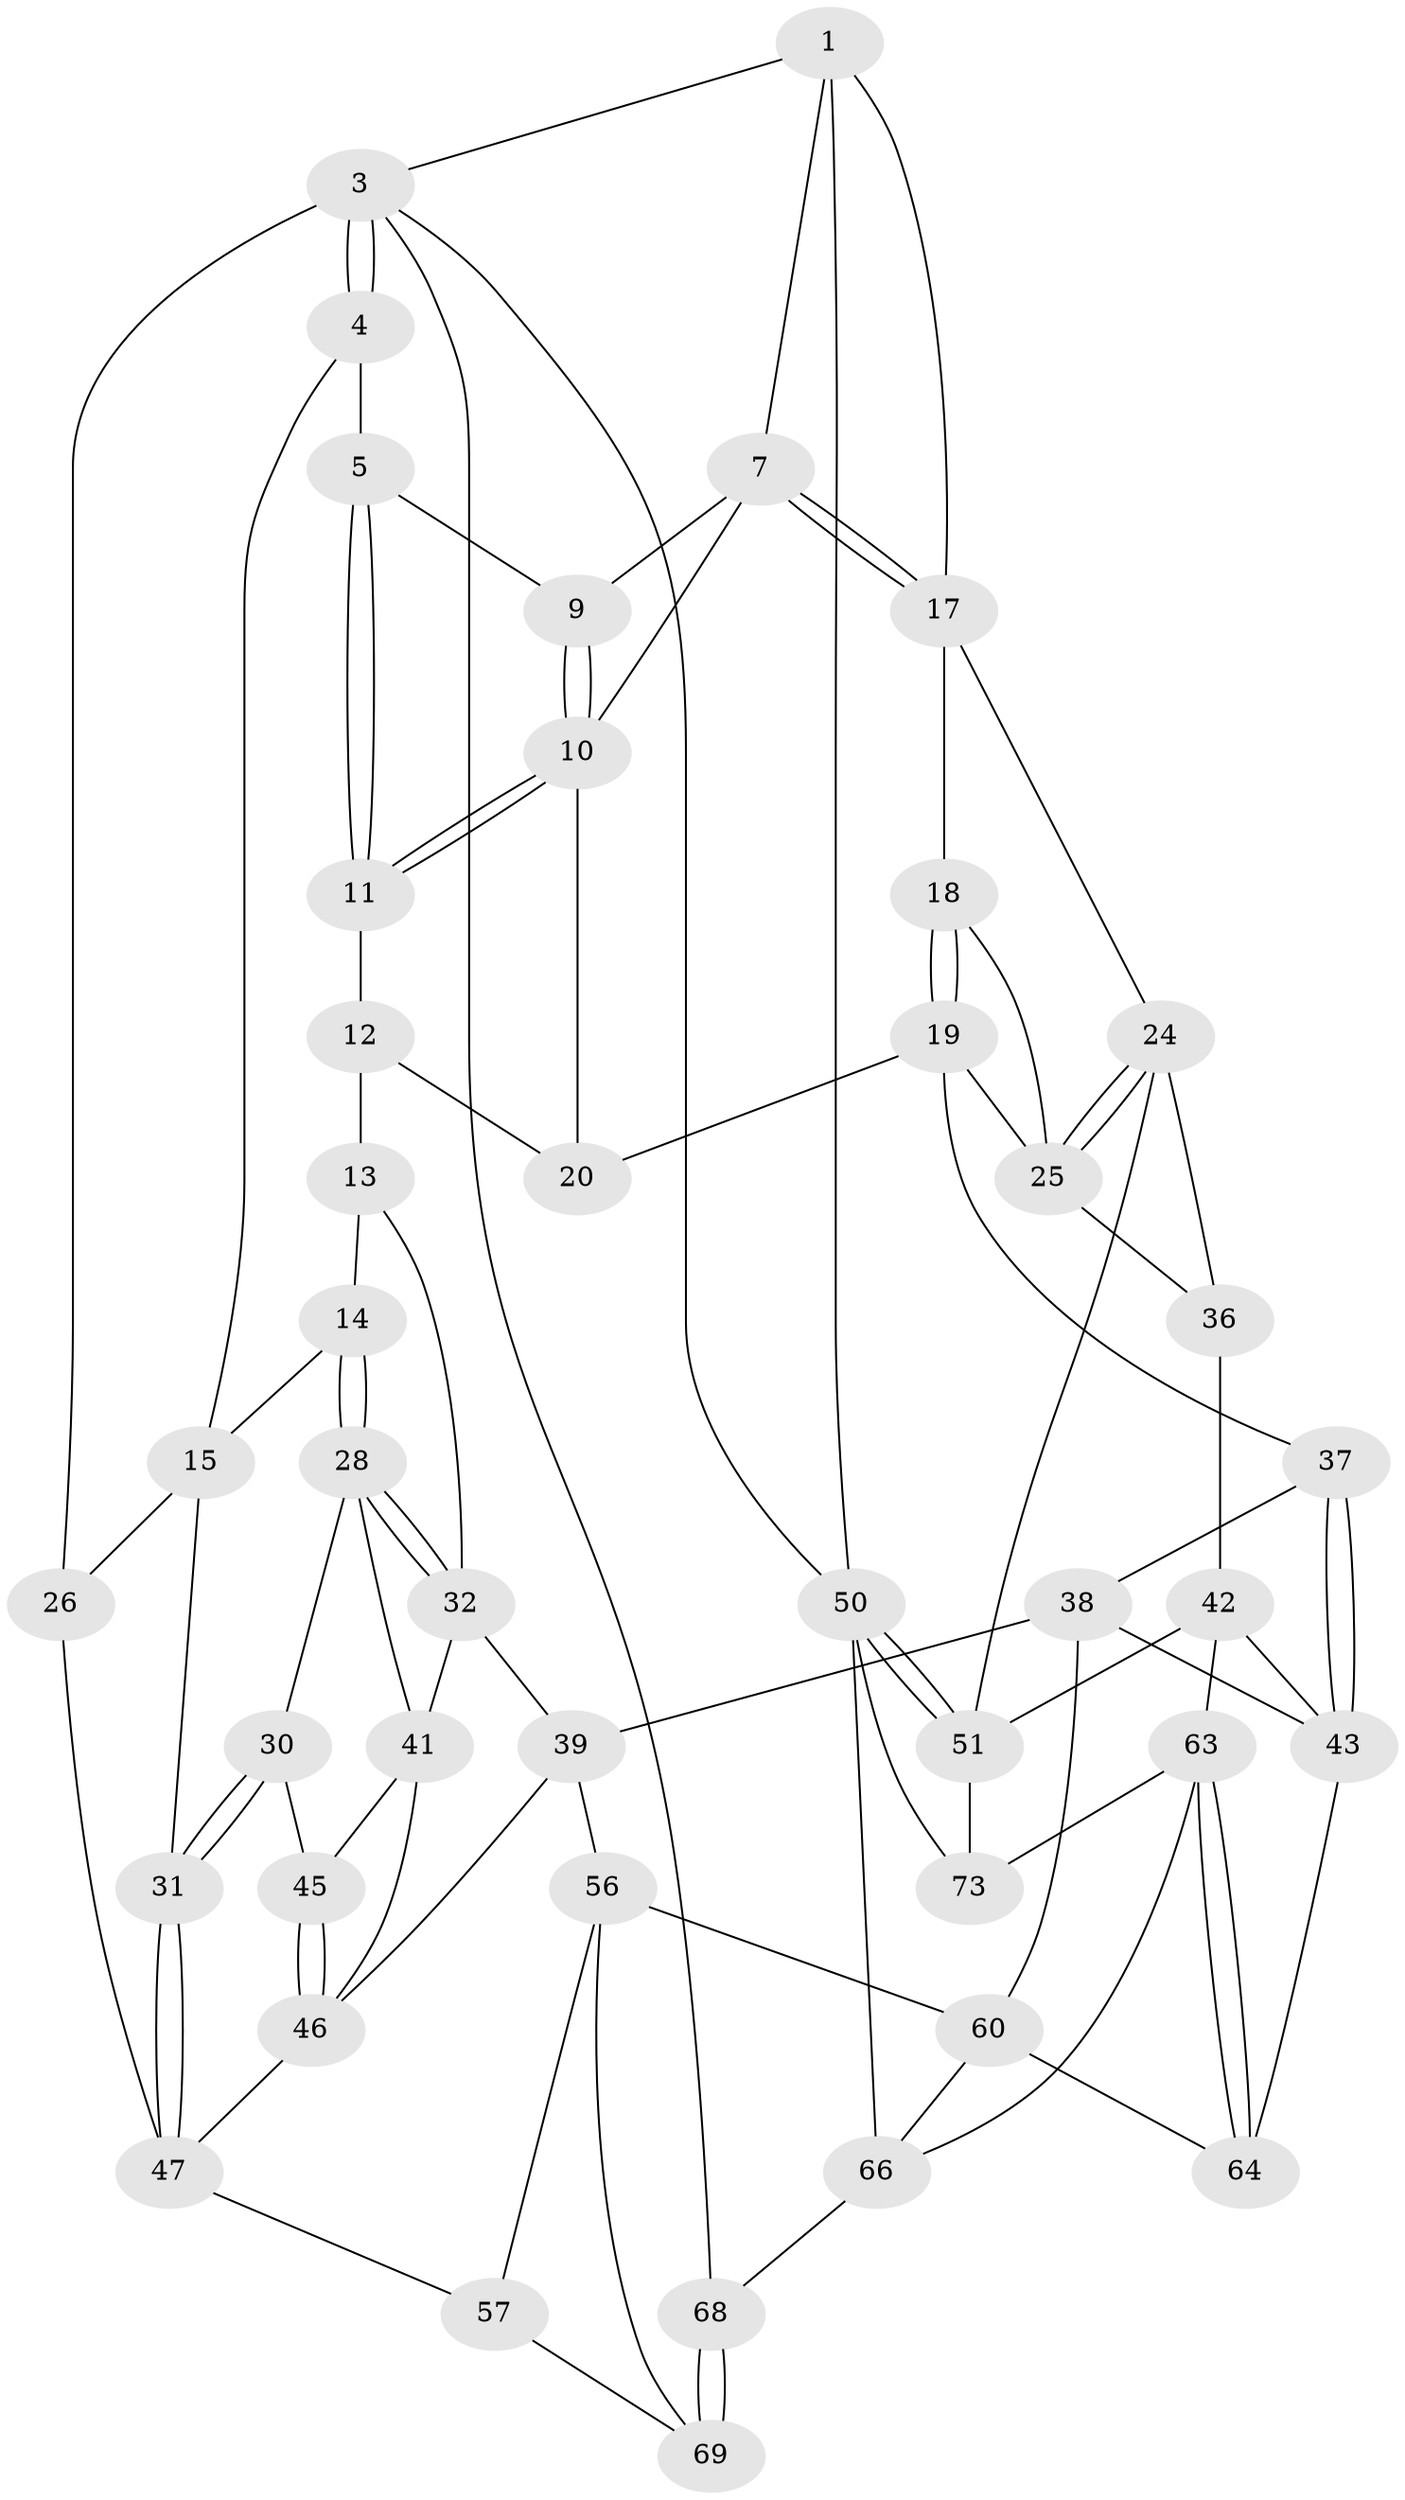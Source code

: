 // Generated by graph-tools (version 1.1) at 2025/24/03/03/25 07:24:34]
// undirected, 44 vertices, 95 edges
graph export_dot {
graph [start="1"]
  node [color=gray90,style=filled];
  1 [pos="+1+0",super="+2"];
  3 [pos="+0+0",super="+55"];
  4 [pos="+0.26763009323849324+0"];
  5 [pos="+0.3994933271774645+0",super="+6"];
  7 [pos="+0.8282549420214584+0.20735450918386986",super="+8"];
  9 [pos="+0.7140132800711194+0.11205447332636742"];
  10 [pos="+0.6609464581871786+0.2493112623599301",super="+16"];
  11 [pos="+0.4350674582807331+0.07948139422742352"];
  12 [pos="+0.43957208366795303+0.16668070109882838",super="+22"];
  13 [pos="+0.36690658904381473+0.29201127746813016",super="+23"];
  14 [pos="+0.29463574517408+0.3350941043004629"];
  15 [pos="+0.24461059608098273+0.28317472292554247",super="+27"];
  17 [pos="+0.8605317117287995+0.24359306340722808",super="+21"];
  18 [pos="+0.8521560904133028+0.2774597375071192"];
  19 [pos="+0.7219852035095498+0.4037770897561974",super="+34"];
  20 [pos="+0.6540500850621123+0.38048170799397374"];
  24 [pos="+1+0.35487863935146474",super="+35"];
  25 [pos="+0.938061637479281+0.3708364843945819",super="+33"];
  26 [pos="+0+0.3793078657722694",super="+54"];
  28 [pos="+0.2986254550631639+0.38834863215600174",super="+29"];
  30 [pos="+0.19225063308226628+0.47285829438554794"];
  31 [pos="+0.027210739945509148+0.4461697489925868"];
  32 [pos="+0.4989758166366839+0.49653030162245526",super="+40"];
  36 [pos="+0.8901680890663681+0.5215757976538263"];
  37 [pos="+0.7409960901383744+0.6473580602443547"];
  38 [pos="+0.5168301556451321+0.6149303113166611",super="+59"];
  39 [pos="+0.5048382267688527+0.6058653541215584",super="+49"];
  41 [pos="+0.3372778780107378+0.530319136081001",super="+44"];
  42 [pos="+0.8437993246749081+0.655143291616007",super="+58"];
  43 [pos="+0.7909234180677368+0.6919341042232924",super="+62"];
  45 [pos="+0.20039716405588498+0.49264654606793273"];
  46 [pos="+0.23386455684010413+0.6473138318749381",super="+48"];
  47 [pos="+0.1389955748428487+0.662240688244354",super="+53"];
  50 [pos="+1+1",super="+74"];
  51 [pos="+1+0.9451468631074902",super="+52"];
  56 [pos="+0.3483268370801415+0.747472508571558",super="+61"];
  57 [pos="+0.11781410829671601+0.8151367008999257"];
  60 [pos="+0.5835397714746868+0.8151527080417529",super="+65"];
  63 [pos="+0.8187303293511544+0.8190066374304066",super="+70"];
  64 [pos="+0.7905462634970771+0.7749036634175545"];
  66 [pos="+0.6434460317116137+1",super="+67"];
  68 [pos="+0.40606414545377323+1",super="+72"];
  69 [pos="+0.3740282428957966+0.9778220003559297",super="+71"];
  73 [pos="+0.859278504803594+0.8666248664554292"];
  1 -- 7;
  1 -- 50;
  1 -- 3;
  1 -- 17;
  3 -- 4;
  3 -- 4;
  3 -- 26 [weight=2];
  3 -- 50;
  3 -- 68;
  4 -- 5;
  4 -- 15;
  5 -- 11;
  5 -- 11;
  5 -- 9;
  7 -- 17;
  7 -- 17;
  7 -- 9;
  7 -- 10;
  9 -- 10;
  9 -- 10;
  10 -- 11;
  10 -- 11;
  10 -- 20;
  11 -- 12;
  12 -- 13 [weight=2];
  12 -- 20;
  13 -- 14;
  13 -- 32;
  14 -- 15;
  14 -- 28;
  14 -- 28;
  15 -- 26;
  15 -- 31;
  17 -- 18;
  17 -- 24;
  18 -- 19;
  18 -- 19;
  18 -- 25;
  19 -- 20;
  19 -- 37;
  19 -- 25;
  24 -- 25;
  24 -- 25;
  24 -- 51;
  24 -- 36;
  25 -- 36;
  26 -- 47;
  28 -- 32;
  28 -- 32;
  28 -- 41;
  28 -- 30;
  30 -- 31;
  30 -- 31;
  30 -- 45;
  31 -- 47;
  31 -- 47;
  32 -- 41;
  32 -- 39;
  36 -- 42;
  37 -- 38;
  37 -- 43;
  37 -- 43;
  38 -- 39;
  38 -- 43;
  38 -- 60;
  39 -- 56;
  39 -- 46;
  41 -- 45;
  41 -- 46;
  42 -- 43;
  42 -- 51;
  42 -- 63;
  43 -- 64;
  45 -- 46;
  45 -- 46;
  46 -- 47;
  47 -- 57;
  50 -- 51;
  50 -- 51;
  50 -- 73;
  50 -- 66;
  51 -- 73;
  56 -- 57;
  56 -- 60;
  56 -- 69;
  57 -- 69;
  60 -- 64;
  60 -- 66;
  63 -- 64;
  63 -- 64;
  63 -- 73;
  63 -- 66;
  66 -- 68;
  68 -- 69 [weight=2];
  68 -- 69;
}
